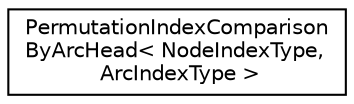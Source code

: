 digraph "Graphical Class Hierarchy"
{
 // LATEX_PDF_SIZE
  edge [fontname="Helvetica",fontsize="10",labelfontname="Helvetica",labelfontsize="10"];
  node [fontname="Helvetica",fontsize="10",shape=record];
  rankdir="LR";
  Node0 [label="PermutationIndexComparison\lByArcHead\< NodeIndexType,\l ArcIndexType \>",height=0.2,width=0.4,color="black", fillcolor="white", style="filled",URL="$classoperations__research_1_1_permutation_index_comparison_by_arc_head.html",tooltip=" "];
}
